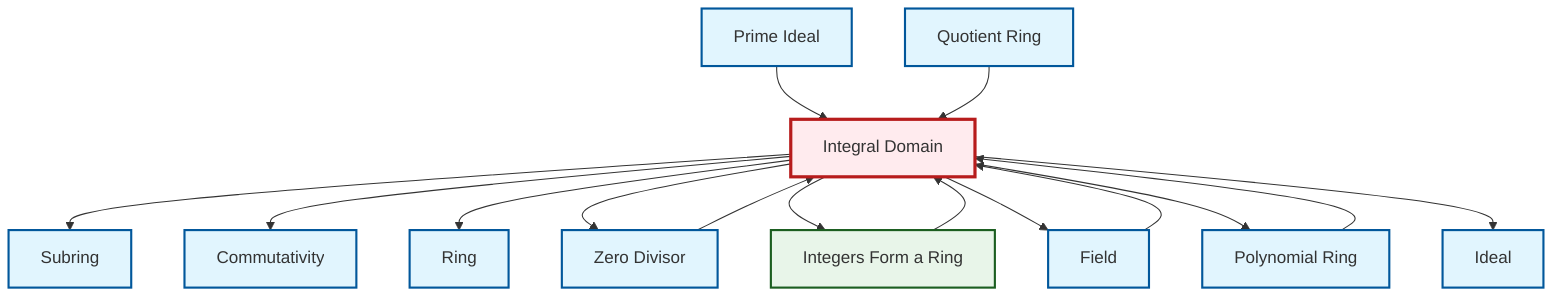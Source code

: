 graph TD
    classDef definition fill:#e1f5fe,stroke:#01579b,stroke-width:2px
    classDef theorem fill:#f3e5f5,stroke:#4a148c,stroke-width:2px
    classDef axiom fill:#fff3e0,stroke:#e65100,stroke-width:2px
    classDef example fill:#e8f5e9,stroke:#1b5e20,stroke-width:2px
    classDef current fill:#ffebee,stroke:#b71c1c,stroke-width:3px
    def-subring["Subring"]:::definition
    def-quotient-ring["Quotient Ring"]:::definition
    def-polynomial-ring["Polynomial Ring"]:::definition
    def-ideal["Ideal"]:::definition
    def-ring["Ring"]:::definition
    ex-integers-ring["Integers Form a Ring"]:::example
    def-commutativity["Commutativity"]:::definition
    def-field["Field"]:::definition
    def-prime-ideal["Prime Ideal"]:::definition
    def-zero-divisor["Zero Divisor"]:::definition
    def-integral-domain["Integral Domain"]:::definition
    def-prime-ideal --> def-integral-domain
    def-integral-domain --> def-subring
    def-quotient-ring --> def-integral-domain
    def-field --> def-integral-domain
    def-integral-domain --> def-commutativity
    def-integral-domain --> def-ring
    def-zero-divisor --> def-integral-domain
    def-integral-domain --> def-zero-divisor
    def-integral-domain --> ex-integers-ring
    def-integral-domain --> def-field
    def-integral-domain --> def-polynomial-ring
    def-polynomial-ring --> def-integral-domain
    def-integral-domain --> def-ideal
    ex-integers-ring --> def-integral-domain
    class def-integral-domain current